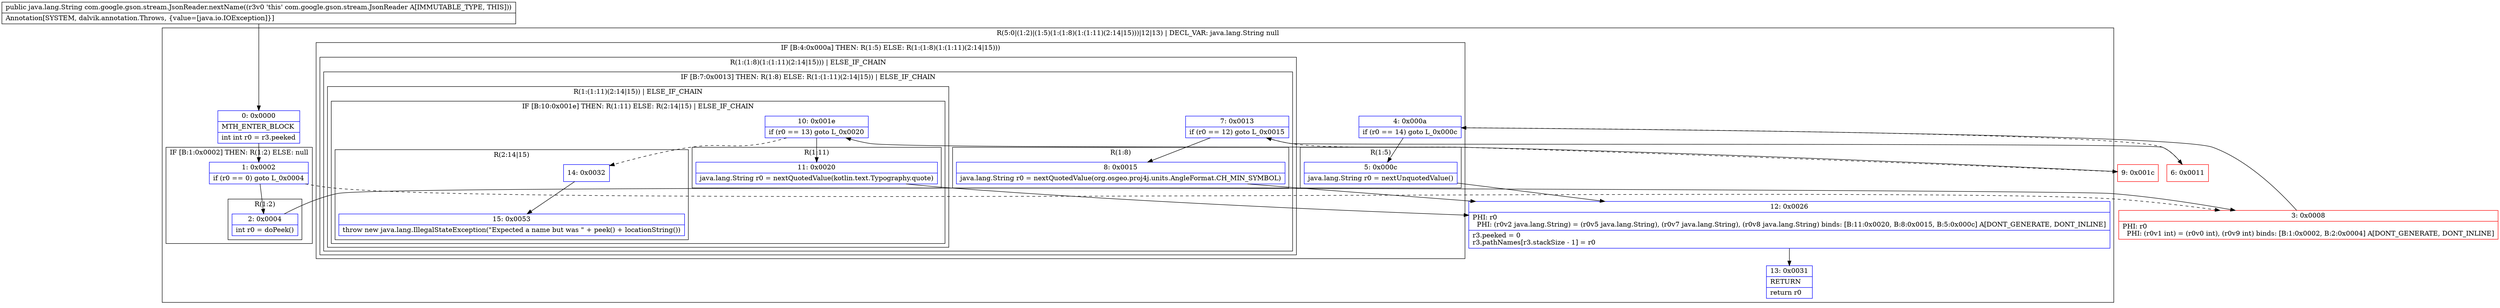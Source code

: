 digraph "CFG forcom.google.gson.stream.JsonReader.nextName()Ljava\/lang\/String;" {
subgraph cluster_Region_442661194 {
label = "R(5:0|(1:2)|(1:5)(1:(1:8)(1:(1:11)(2:14|15)))|12|13) | DECL_VAR: java.lang.String null\l";
node [shape=record,color=blue];
Node_0 [shape=record,label="{0\:\ 0x0000|MTH_ENTER_BLOCK\l|int int r0 = r3.peeked\l}"];
subgraph cluster_IfRegion_684070520 {
label = "IF [B:1:0x0002] THEN: R(1:2) ELSE: null";
node [shape=record,color=blue];
Node_1 [shape=record,label="{1\:\ 0x0002|if (r0 == 0) goto L_0x0004\l}"];
subgraph cluster_Region_2073353462 {
label = "R(1:2)";
node [shape=record,color=blue];
Node_2 [shape=record,label="{2\:\ 0x0004|int r0 = doPeek()\l}"];
}
}
subgraph cluster_IfRegion_1802060212 {
label = "IF [B:4:0x000a] THEN: R(1:5) ELSE: R(1:(1:8)(1:(1:11)(2:14|15)))";
node [shape=record,color=blue];
Node_4 [shape=record,label="{4\:\ 0x000a|if (r0 == 14) goto L_0x000c\l}"];
subgraph cluster_Region_584041441 {
label = "R(1:5)";
node [shape=record,color=blue];
Node_5 [shape=record,label="{5\:\ 0x000c|java.lang.String r0 = nextUnquotedValue()\l}"];
}
subgraph cluster_Region_2135415552 {
label = "R(1:(1:8)(1:(1:11)(2:14|15))) | ELSE_IF_CHAIN\l";
node [shape=record,color=blue];
subgraph cluster_IfRegion_1657331130 {
label = "IF [B:7:0x0013] THEN: R(1:8) ELSE: R(1:(1:11)(2:14|15)) | ELSE_IF_CHAIN\l";
node [shape=record,color=blue];
Node_7 [shape=record,label="{7\:\ 0x0013|if (r0 == 12) goto L_0x0015\l}"];
subgraph cluster_Region_105835423 {
label = "R(1:8)";
node [shape=record,color=blue];
Node_8 [shape=record,label="{8\:\ 0x0015|java.lang.String r0 = nextQuotedValue(org.osgeo.proj4j.units.AngleFormat.CH_MIN_SYMBOL)\l}"];
}
subgraph cluster_Region_915348389 {
label = "R(1:(1:11)(2:14|15)) | ELSE_IF_CHAIN\l";
node [shape=record,color=blue];
subgraph cluster_IfRegion_1063706233 {
label = "IF [B:10:0x001e] THEN: R(1:11) ELSE: R(2:14|15) | ELSE_IF_CHAIN\l";
node [shape=record,color=blue];
Node_10 [shape=record,label="{10\:\ 0x001e|if (r0 == 13) goto L_0x0020\l}"];
subgraph cluster_Region_663452219 {
label = "R(1:11)";
node [shape=record,color=blue];
Node_11 [shape=record,label="{11\:\ 0x0020|java.lang.String r0 = nextQuotedValue(kotlin.text.Typography.quote)\l}"];
}
subgraph cluster_Region_1142201838 {
label = "R(2:14|15)";
node [shape=record,color=blue];
Node_14 [shape=record,label="{14\:\ 0x0032}"];
Node_15 [shape=record,label="{15\:\ 0x0053|throw new java.lang.IllegalStateException(\"Expected a name but was \" + peek() + locationString())\l}"];
}
}
}
}
}
}
Node_12 [shape=record,label="{12\:\ 0x0026|PHI: r0 \l  PHI: (r0v2 java.lang.String) = (r0v5 java.lang.String), (r0v7 java.lang.String), (r0v8 java.lang.String) binds: [B:11:0x0020, B:8:0x0015, B:5:0x000c] A[DONT_GENERATE, DONT_INLINE]\l|r3.peeked = 0\lr3.pathNames[r3.stackSize \- 1] = r0\l}"];
Node_13 [shape=record,label="{13\:\ 0x0031|RETURN\l|return r0\l}"];
}
Node_3 [shape=record,color=red,label="{3\:\ 0x0008|PHI: r0 \l  PHI: (r0v1 int) = (r0v0 int), (r0v9 int) binds: [B:1:0x0002, B:2:0x0004] A[DONT_GENERATE, DONT_INLINE]\l}"];
Node_6 [shape=record,color=red,label="{6\:\ 0x0011}"];
Node_9 [shape=record,color=red,label="{9\:\ 0x001c}"];
MethodNode[shape=record,label="{public java.lang.String com.google.gson.stream.JsonReader.nextName((r3v0 'this' com.google.gson.stream.JsonReader A[IMMUTABLE_TYPE, THIS]))  | Annotation[SYSTEM, dalvik.annotation.Throws, \{value=[java.io.IOException]\}]\l}"];
MethodNode -> Node_0;
Node_0 -> Node_1;
Node_1 -> Node_2;
Node_1 -> Node_3[style=dashed];
Node_2 -> Node_3;
Node_4 -> Node_5;
Node_4 -> Node_6[style=dashed];
Node_5 -> Node_12;
Node_7 -> Node_8;
Node_7 -> Node_9[style=dashed];
Node_8 -> Node_12;
Node_10 -> Node_11;
Node_10 -> Node_14[style=dashed];
Node_11 -> Node_12;
Node_14 -> Node_15;
Node_12 -> Node_13;
Node_3 -> Node_4;
Node_6 -> Node_7;
Node_9 -> Node_10;
}

